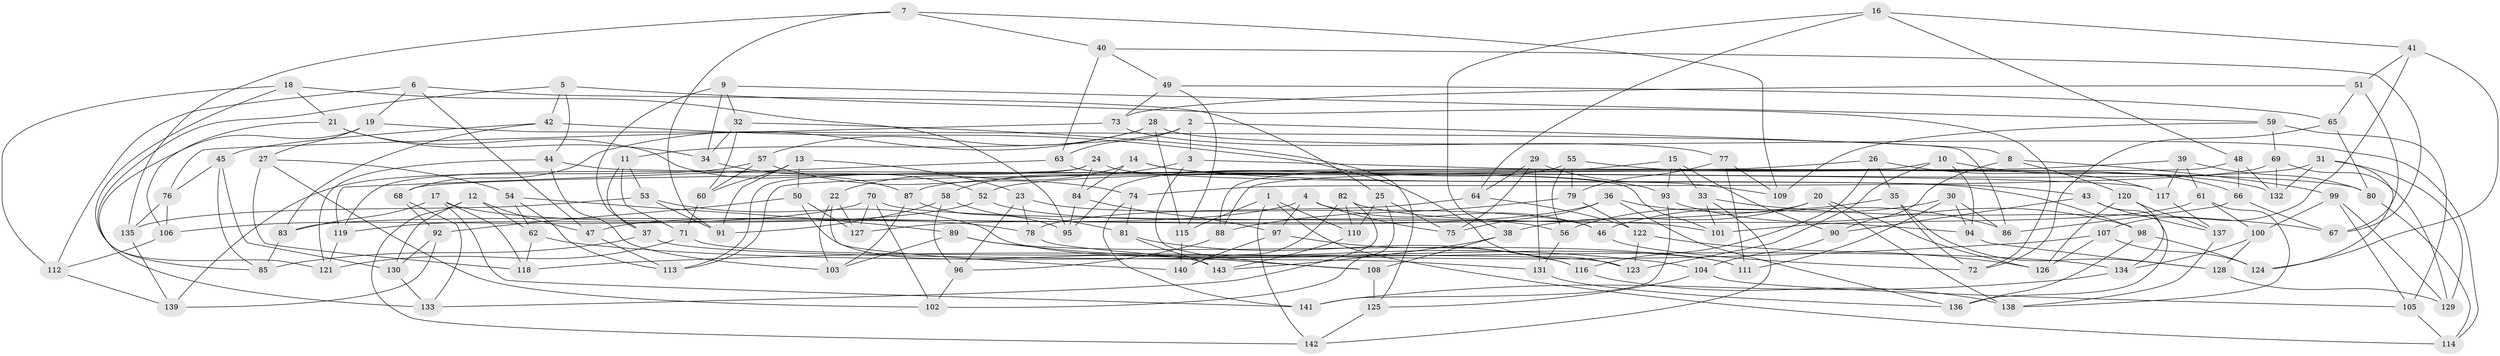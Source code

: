 // Generated by graph-tools (version 1.1) at 2025/03/03/09/25 03:03:07]
// undirected, 143 vertices, 286 edges
graph export_dot {
graph [start="1"]
  node [color=gray90,style=filled];
  1;
  2;
  3;
  4;
  5;
  6;
  7;
  8;
  9;
  10;
  11;
  12;
  13;
  14;
  15;
  16;
  17;
  18;
  19;
  20;
  21;
  22;
  23;
  24;
  25;
  26;
  27;
  28;
  29;
  30;
  31;
  32;
  33;
  34;
  35;
  36;
  37;
  38;
  39;
  40;
  41;
  42;
  43;
  44;
  45;
  46;
  47;
  48;
  49;
  50;
  51;
  52;
  53;
  54;
  55;
  56;
  57;
  58;
  59;
  60;
  61;
  62;
  63;
  64;
  65;
  66;
  67;
  68;
  69;
  70;
  71;
  72;
  73;
  74;
  75;
  76;
  77;
  78;
  79;
  80;
  81;
  82;
  83;
  84;
  85;
  86;
  87;
  88;
  89;
  90;
  91;
  92;
  93;
  94;
  95;
  96;
  97;
  98;
  99;
  100;
  101;
  102;
  103;
  104;
  105;
  106;
  107;
  108;
  109;
  110;
  111;
  112;
  113;
  114;
  115;
  116;
  117;
  118;
  119;
  120;
  121;
  122;
  123;
  124;
  125;
  126;
  127;
  128;
  129;
  130;
  131;
  132;
  133;
  134;
  135;
  136;
  137;
  138;
  139;
  140;
  141;
  142;
  143;
  1 -- 110;
  1 -- 114;
  1 -- 115;
  1 -- 142;
  2 -- 11;
  2 -- 8;
  2 -- 63;
  2 -- 3;
  3 -- 108;
  3 -- 58;
  3 -- 80;
  4 -- 97;
  4 -- 46;
  4 -- 75;
  4 -- 47;
  5 -- 44;
  5 -- 72;
  5 -- 85;
  5 -- 42;
  6 -- 25;
  6 -- 112;
  6 -- 19;
  6 -- 47;
  7 -- 91;
  7 -- 40;
  7 -- 109;
  7 -- 135;
  8 -- 99;
  8 -- 90;
  8 -- 120;
  9 -- 34;
  9 -- 37;
  9 -- 59;
  9 -- 32;
  10 -- 66;
  10 -- 113;
  10 -- 123;
  10 -- 94;
  11 -- 53;
  11 -- 71;
  11 -- 37;
  12 -- 142;
  12 -- 62;
  12 -- 130;
  12 -- 47;
  13 -- 60;
  13 -- 23;
  13 -- 91;
  13 -- 50;
  14 -- 93;
  14 -- 43;
  14 -- 22;
  14 -- 84;
  15 -- 90;
  15 -- 93;
  15 -- 88;
  15 -- 33;
  16 -- 38;
  16 -- 48;
  16 -- 41;
  16 -- 64;
  17 -- 141;
  17 -- 118;
  17 -- 78;
  17 -- 83;
  18 -- 21;
  18 -- 121;
  18 -- 95;
  18 -- 112;
  19 -- 133;
  19 -- 27;
  19 -- 86;
  20 -- 126;
  20 -- 138;
  20 -- 38;
  20 -- 83;
  21 -- 34;
  21 -- 106;
  21 -- 87;
  22 -- 127;
  22 -- 140;
  22 -- 103;
  23 -- 78;
  23 -- 96;
  23 -- 46;
  24 -- 84;
  24 -- 113;
  24 -- 98;
  24 -- 119;
  25 -- 75;
  25 -- 102;
  25 -- 110;
  26 -- 35;
  26 -- 116;
  26 -- 68;
  26 -- 117;
  27 -- 102;
  27 -- 118;
  27 -- 54;
  28 -- 115;
  28 -- 114;
  28 -- 57;
  28 -- 68;
  29 -- 64;
  29 -- 131;
  29 -- 109;
  29 -- 75;
  30 -- 86;
  30 -- 111;
  30 -- 94;
  30 -- 46;
  31 -- 52;
  31 -- 124;
  31 -- 132;
  31 -- 129;
  32 -- 125;
  32 -- 60;
  32 -- 34;
  33 -- 101;
  33 -- 142;
  33 -- 67;
  34 -- 52;
  35 -- 56;
  35 -- 128;
  35 -- 72;
  36 -- 75;
  36 -- 136;
  36 -- 86;
  36 -- 127;
  37 -- 85;
  37 -- 131;
  38 -- 143;
  38 -- 108;
  39 -- 117;
  39 -- 61;
  39 -- 80;
  39 -- 87;
  40 -- 67;
  40 -- 49;
  40 -- 63;
  41 -- 124;
  41 -- 107;
  41 -- 51;
  42 -- 83;
  42 -- 45;
  42 -- 123;
  43 -- 137;
  43 -- 136;
  43 -- 90;
  44 -- 117;
  44 -- 103;
  44 -- 121;
  45 -- 76;
  45 -- 85;
  45 -- 130;
  46 -- 72;
  47 -- 113;
  48 -- 66;
  48 -- 88;
  48 -- 132;
  49 -- 65;
  49 -- 73;
  49 -- 115;
  50 -- 143;
  50 -- 92;
  50 -- 127;
  51 -- 65;
  51 -- 67;
  51 -- 73;
  52 -- 119;
  52 -- 56;
  53 -- 111;
  53 -- 91;
  53 -- 135;
  54 -- 62;
  54 -- 113;
  54 -- 89;
  55 -- 95;
  55 -- 132;
  55 -- 56;
  55 -- 79;
  56 -- 131;
  57 -- 60;
  57 -- 74;
  57 -- 139;
  58 -- 91;
  58 -- 81;
  58 -- 96;
  59 -- 105;
  59 -- 69;
  59 -- 109;
  60 -- 71;
  61 -- 138;
  61 -- 100;
  61 -- 101;
  62 -- 118;
  62 -- 134;
  63 -- 119;
  63 -- 101;
  64 -- 78;
  64 -- 122;
  65 -- 72;
  65 -- 80;
  66 -- 86;
  66 -- 67;
  68 -- 92;
  68 -- 133;
  69 -- 129;
  69 -- 132;
  69 -- 74;
  70 -- 127;
  70 -- 102;
  70 -- 101;
  70 -- 106;
  71 -- 123;
  71 -- 121;
  73 -- 77;
  73 -- 76;
  74 -- 141;
  74 -- 81;
  76 -- 135;
  76 -- 106;
  77 -- 111;
  77 -- 109;
  77 -- 79;
  78 -- 108;
  79 -- 88;
  79 -- 122;
  80 -- 114;
  81 -- 143;
  81 -- 116;
  82 -- 133;
  82 -- 94;
  82 -- 110;
  82 -- 140;
  83 -- 85;
  84 -- 95;
  84 -- 97;
  87 -- 103;
  87 -- 95;
  88 -- 96;
  89 -- 103;
  89 -- 111;
  89 -- 104;
  90 -- 104;
  92 -- 130;
  92 -- 139;
  93 -- 141;
  93 -- 98;
  94 -- 128;
  96 -- 102;
  97 -- 140;
  97 -- 116;
  98 -- 124;
  98 -- 136;
  99 -- 100;
  99 -- 105;
  99 -- 129;
  100 -- 134;
  100 -- 128;
  104 -- 125;
  104 -- 105;
  105 -- 114;
  106 -- 112;
  107 -- 118;
  107 -- 126;
  107 -- 124;
  108 -- 125;
  110 -- 143;
  112 -- 139;
  115 -- 140;
  116 -- 138;
  117 -- 137;
  119 -- 121;
  120 -- 126;
  120 -- 137;
  120 -- 134;
  122 -- 126;
  122 -- 123;
  125 -- 142;
  128 -- 129;
  130 -- 133;
  131 -- 136;
  134 -- 141;
  135 -- 139;
  137 -- 138;
}
